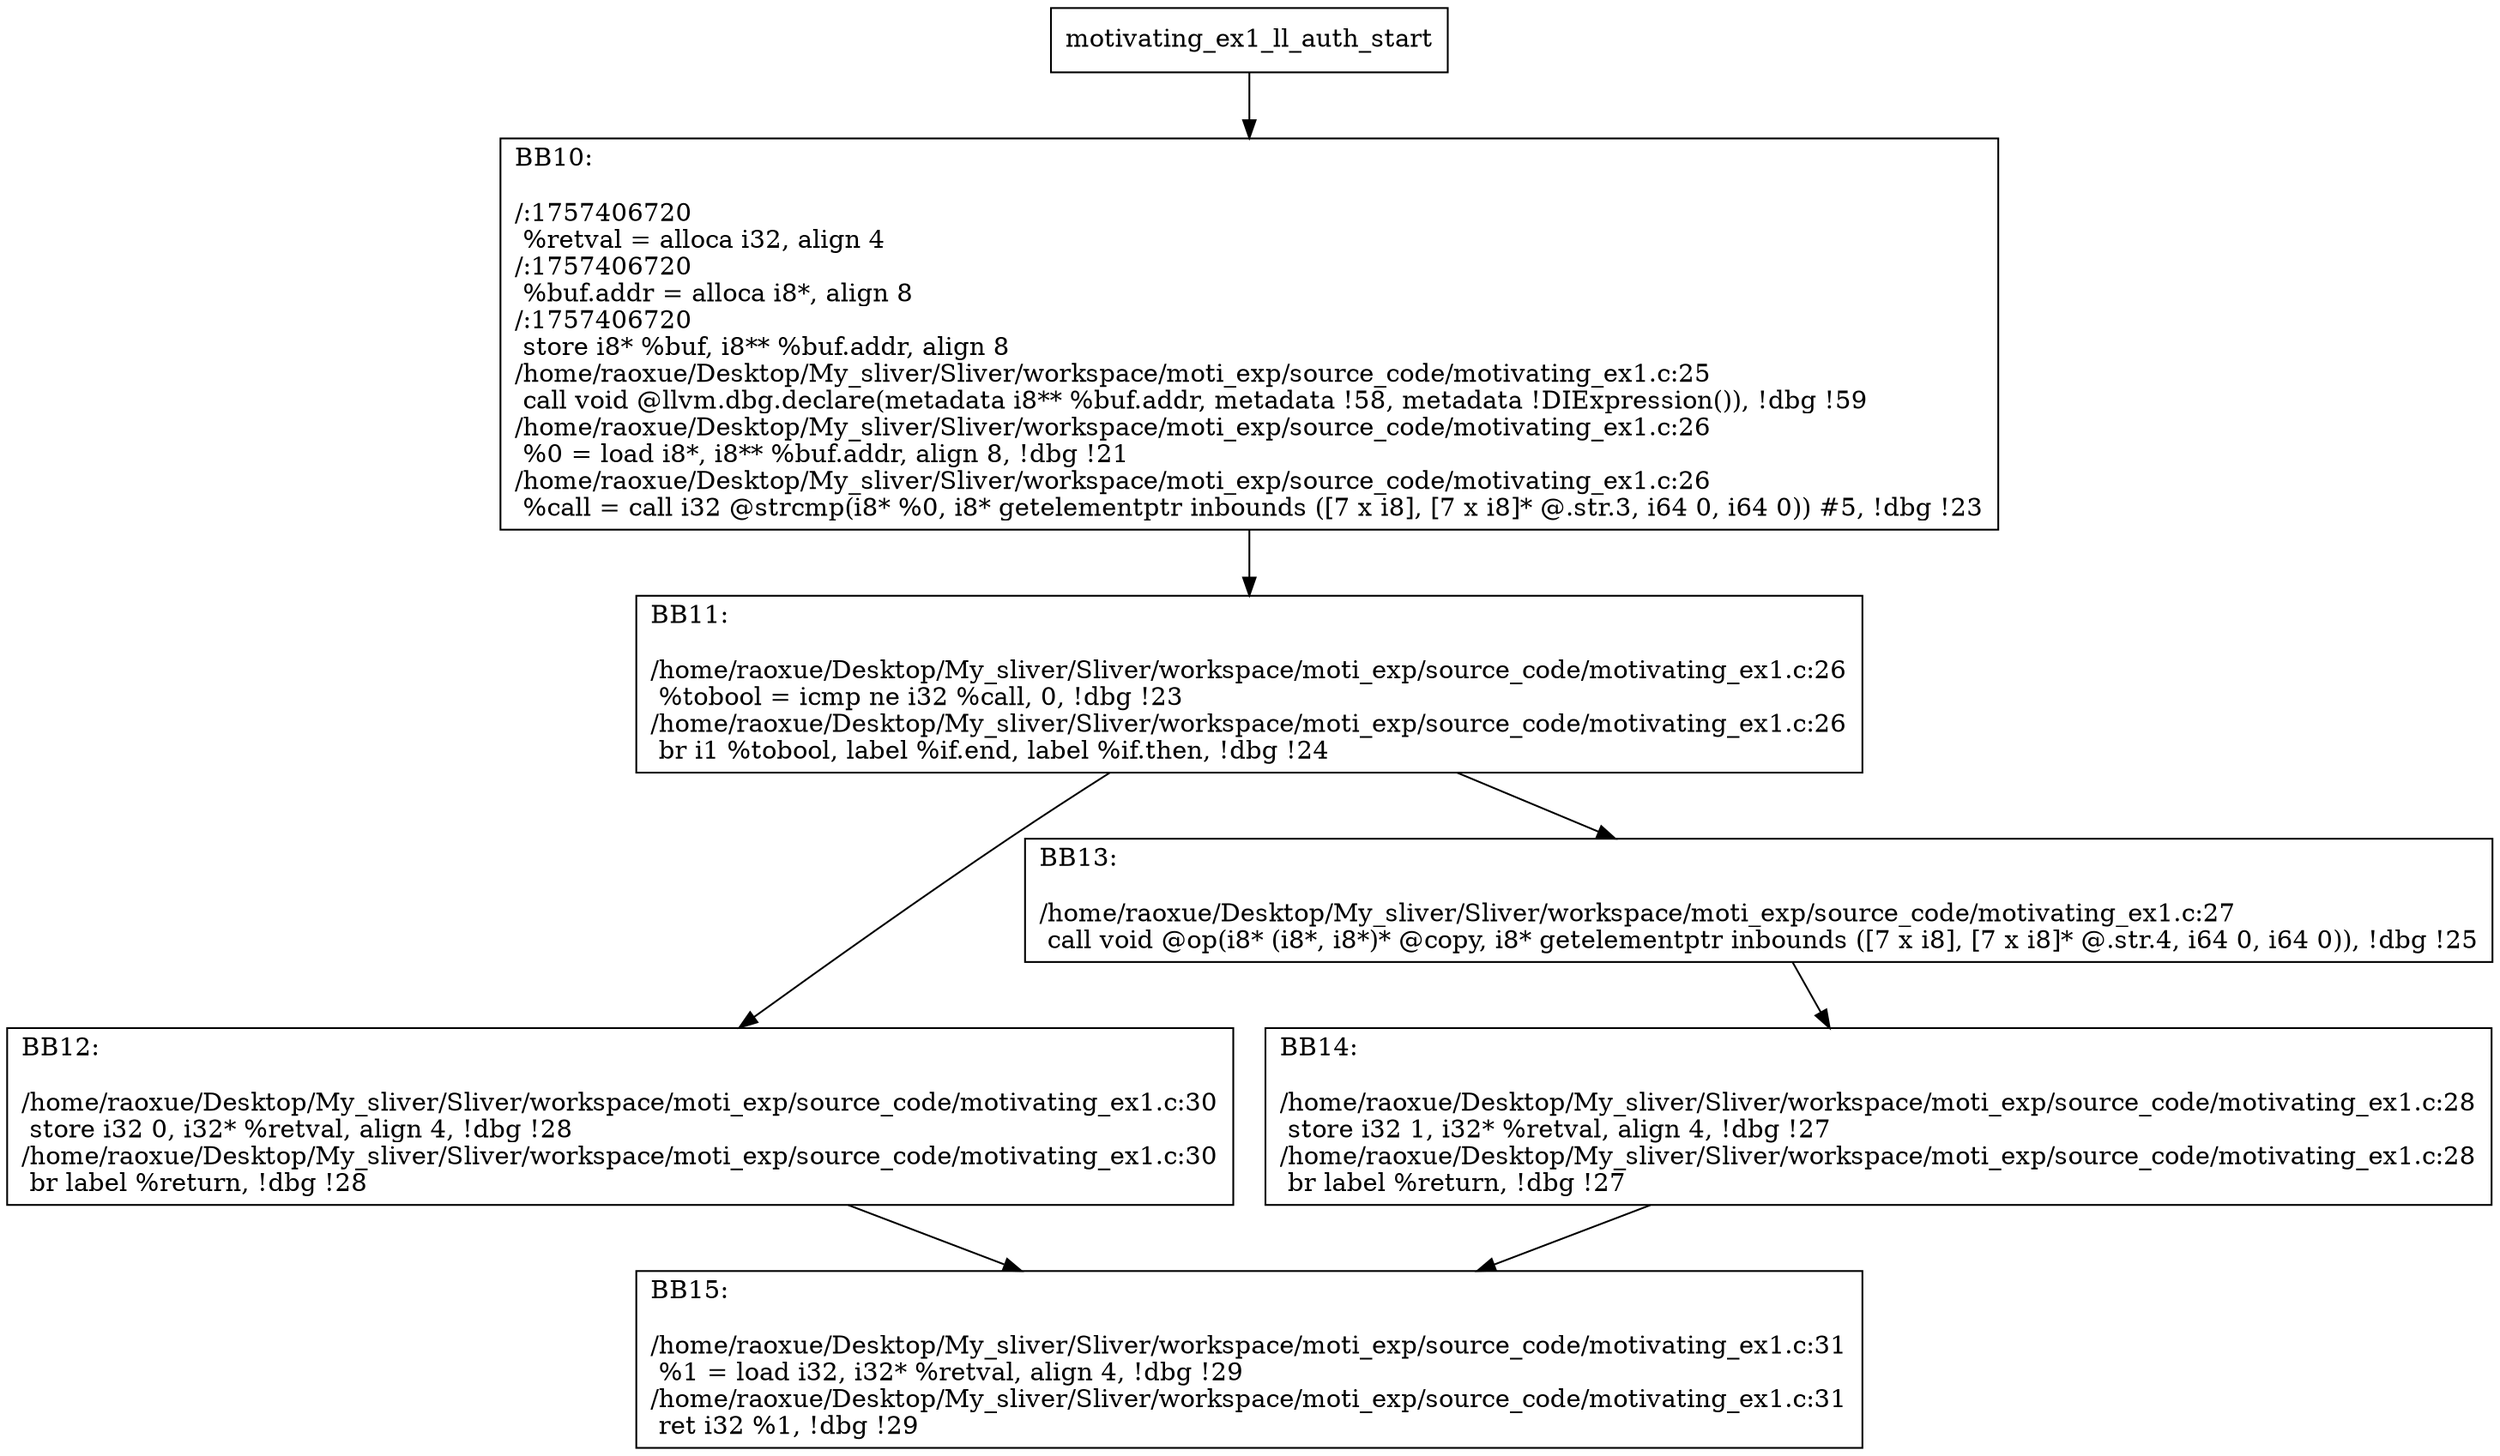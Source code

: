 digraph "CFG for'motivating_ex1_ll_auth' function" {
	BBmotivating_ex1_ll_auth_start[shape=record,label="{motivating_ex1_ll_auth_start}"];
	BBmotivating_ex1_ll_auth_start-> motivating_ex1_ll_authBB10;
	motivating_ex1_ll_authBB10 [shape=record, label="{BB10:\l\l/:1757406720\l
  %retval = alloca i32, align 4\l
/:1757406720\l
  %buf.addr = alloca i8*, align 8\l
/:1757406720\l
  store i8* %buf, i8** %buf.addr, align 8\l
/home/raoxue/Desktop/My_sliver/Sliver/workspace/moti_exp/source_code/motivating_ex1.c:25\l
  call void @llvm.dbg.declare(metadata i8** %buf.addr, metadata !58, metadata !DIExpression()), !dbg !59\l
/home/raoxue/Desktop/My_sliver/Sliver/workspace/moti_exp/source_code/motivating_ex1.c:26\l
  %0 = load i8*, i8** %buf.addr, align 8, !dbg !21\l
/home/raoxue/Desktop/My_sliver/Sliver/workspace/moti_exp/source_code/motivating_ex1.c:26\l
  %call = call i32 @strcmp(i8* %0, i8* getelementptr inbounds ([7 x i8], [7 x i8]* @.str.3, i64 0, i64 0)) #5, !dbg !23\l
}"];
	motivating_ex1_ll_authBB10-> motivating_ex1_ll_authBB11;
	motivating_ex1_ll_authBB11 [shape=record, label="{BB11:\l\l/home/raoxue/Desktop/My_sliver/Sliver/workspace/moti_exp/source_code/motivating_ex1.c:26\l
  %tobool = icmp ne i32 %call, 0, !dbg !23\l
/home/raoxue/Desktop/My_sliver/Sliver/workspace/moti_exp/source_code/motivating_ex1.c:26\l
  br i1 %tobool, label %if.end, label %if.then, !dbg !24\l
}"];
	motivating_ex1_ll_authBB11-> motivating_ex1_ll_authBB12;
	motivating_ex1_ll_authBB11-> motivating_ex1_ll_authBB13;
	motivating_ex1_ll_authBB13 [shape=record, label="{BB13:\l\l/home/raoxue/Desktop/My_sliver/Sliver/workspace/moti_exp/source_code/motivating_ex1.c:27\l
  call void @op(i8* (i8*, i8*)* @copy, i8* getelementptr inbounds ([7 x i8], [7 x i8]* @.str.4, i64 0, i64 0)), !dbg !25\l
}"];
	motivating_ex1_ll_authBB13-> motivating_ex1_ll_authBB14;
	motivating_ex1_ll_authBB14 [shape=record, label="{BB14:\l\l/home/raoxue/Desktop/My_sliver/Sliver/workspace/moti_exp/source_code/motivating_ex1.c:28\l
  store i32 1, i32* %retval, align 4, !dbg !27\l
/home/raoxue/Desktop/My_sliver/Sliver/workspace/moti_exp/source_code/motivating_ex1.c:28\l
  br label %return, !dbg !27\l
}"];
	motivating_ex1_ll_authBB14-> motivating_ex1_ll_authBB15;
	motivating_ex1_ll_authBB12 [shape=record, label="{BB12:\l\l/home/raoxue/Desktop/My_sliver/Sliver/workspace/moti_exp/source_code/motivating_ex1.c:30\l
  store i32 0, i32* %retval, align 4, !dbg !28\l
/home/raoxue/Desktop/My_sliver/Sliver/workspace/moti_exp/source_code/motivating_ex1.c:30\l
  br label %return, !dbg !28\l
}"];
	motivating_ex1_ll_authBB12-> motivating_ex1_ll_authBB15;
	motivating_ex1_ll_authBB15 [shape=record, label="{BB15:\l\l/home/raoxue/Desktop/My_sliver/Sliver/workspace/moti_exp/source_code/motivating_ex1.c:31\l
  %1 = load i32, i32* %retval, align 4, !dbg !29\l
/home/raoxue/Desktop/My_sliver/Sliver/workspace/moti_exp/source_code/motivating_ex1.c:31\l
  ret i32 %1, !dbg !29\l
}"];
}
